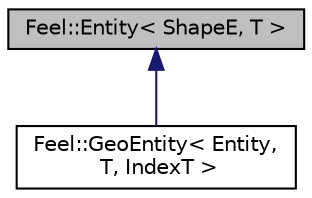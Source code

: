 digraph "Feel::Entity&lt; ShapeE, T &gt;"
{
 // LATEX_PDF_SIZE
  edge [fontname="Helvetica",fontsize="10",labelfontname="Helvetica",labelfontsize="10"];
  node [fontname="Helvetica",fontsize="10",shape=record];
  Node1 [label="Feel::Entity\< ShapeE, T \>",height=0.2,width=0.4,color="black", fillcolor="grey75", style="filled", fontcolor="black",tooltip=" "];
  Node1 -> Node2 [dir="back",color="midnightblue",fontsize="10",style="solid",fontname="Helvetica"];
  Node2 [label="Feel::GeoEntity\< Entity,\l T, IndexT \>",height=0.2,width=0.4,color="black", fillcolor="white", style="filled",URL="$classFeel_1_1GeoEntity.html",tooltip="base class for all geometric entities"];
}
